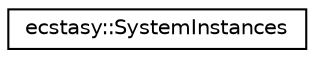 digraph "Graphical Class Hierarchy"
{
 // LATEX_PDF_SIZE
  edge [fontname="Helvetica",fontsize="10",labelfontname="Helvetica",labelfontsize="10"];
  node [fontname="Helvetica",fontsize="10",shape=record];
  rankdir="LR";
  Node0 [label="ecstasy::SystemInstances",height=0.2,width=0.4,color="black", fillcolor="white", style="filled",URL="$classecstasy_1_1_system_instances.html",tooltip="Set of instances inheriting from the Base type."];
}
